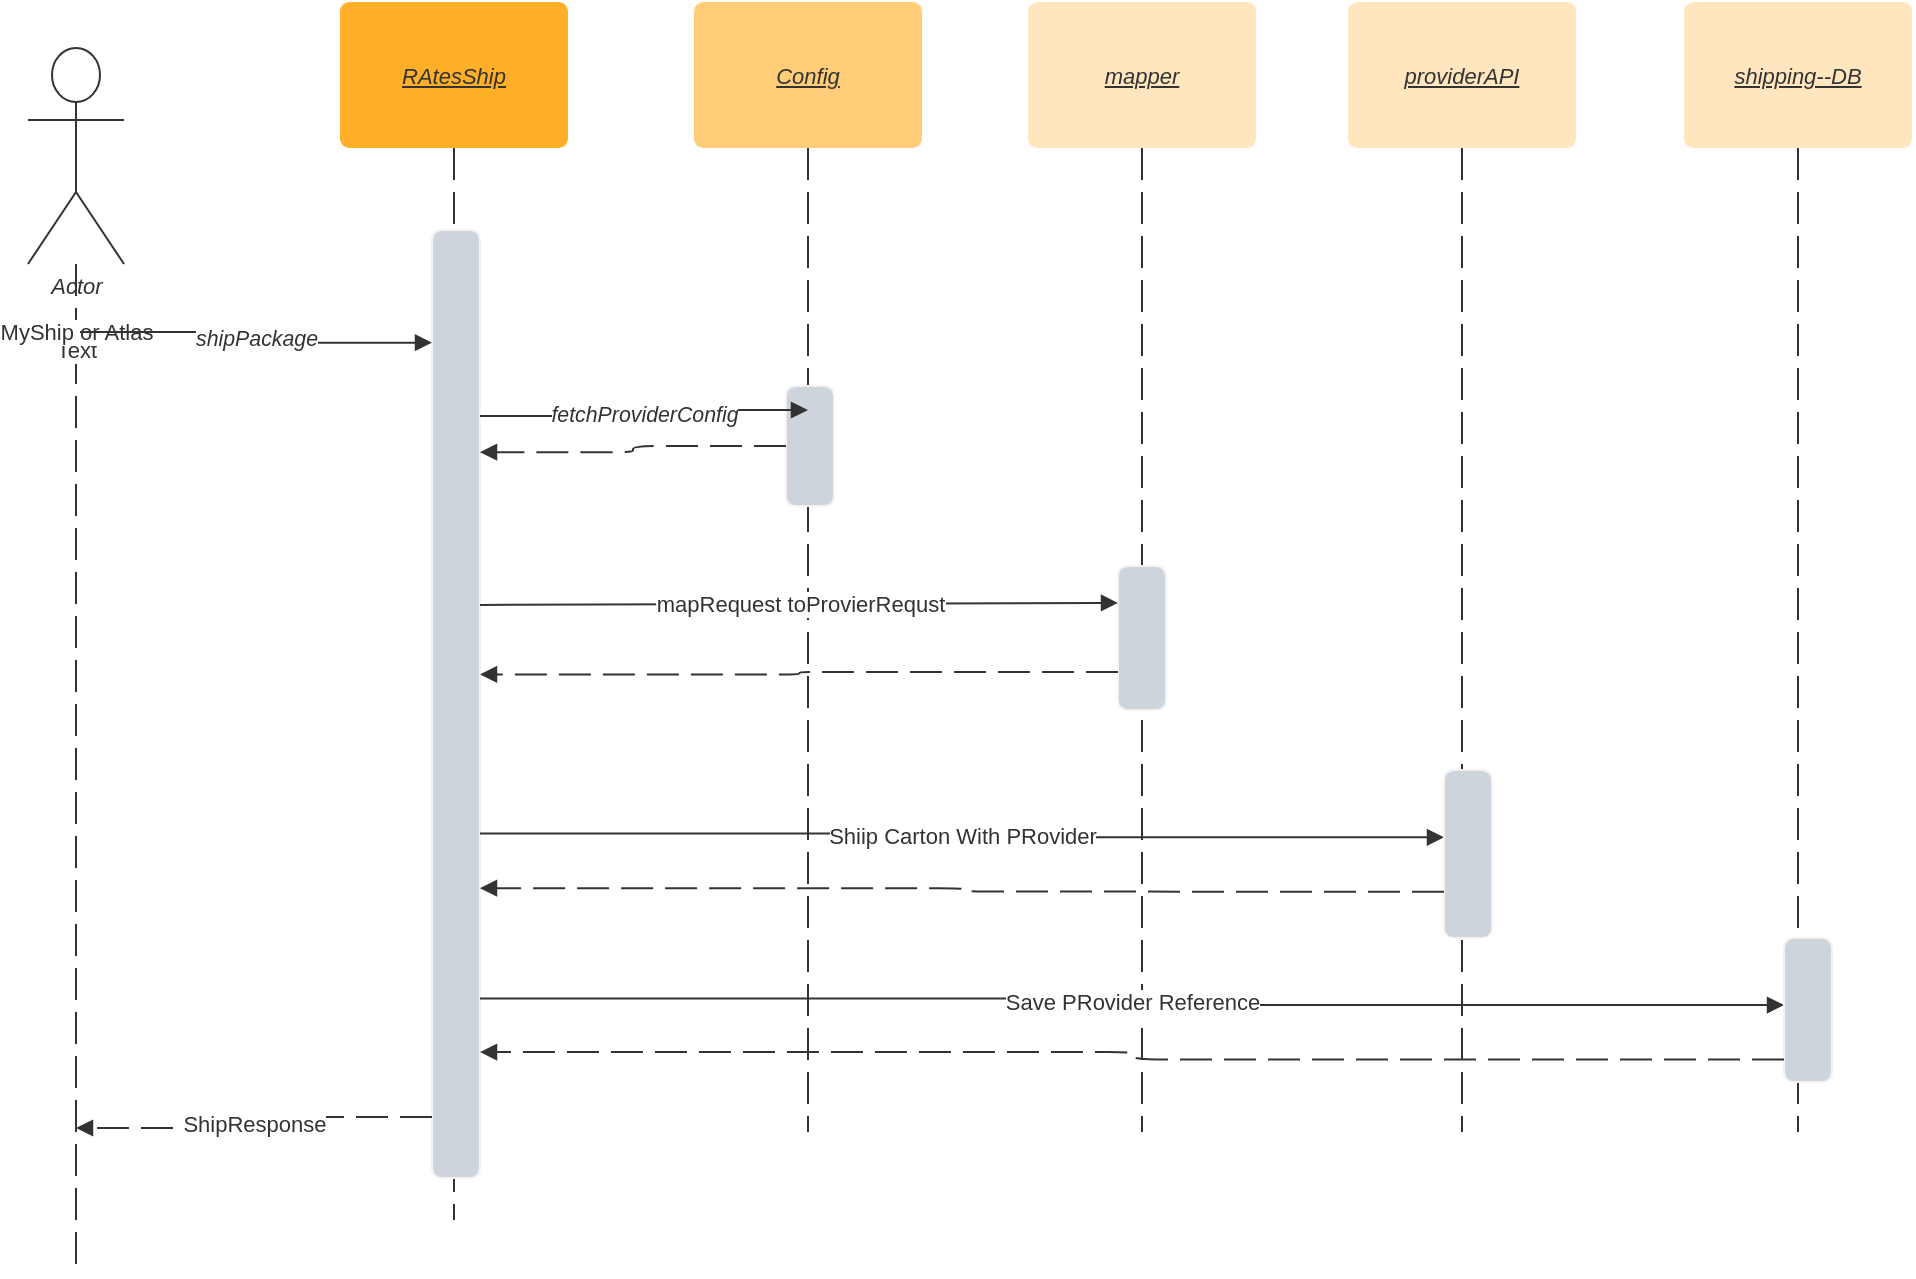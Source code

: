 <mxfile version="13.2.6" type="github">
  <diagram id="_Mz3SnQgXu14oQmue48i" name="Page-1">
    <mxGraphModel dx="905" dy="575" grid="1" gridSize="10" guides="1" tooltips="1" connect="1" arrows="1" fold="1" page="1" pageScale="1" pageWidth="850" pageHeight="1100" math="0" shadow="0">
      <root>
        <mxCell id="0" />
        <mxCell id="1" parent="0" />
        <UserObject label="" lucidchartObjectId="Yu5M4GIAFP0a" id="sXOGlu0_dmIV4x35FgpF-1">
          <mxCell style="html=1;jettySize=18;fontSize=11;strokeColor=#333333;strokeOpacity=100;dashed=1;dashPattern=16 6;rounded=0;startArrow=none;;endArrow=none;;exitX=0.5;exitY=1;exitPerimeter=1;" parent="1" source="sXOGlu0_dmIV4x35FgpF-9" edge="1">
            <mxGeometry width="100" height="100" relative="1" as="geometry">
              <Array as="points" />
              <mxPoint x="261" y="741" as="targetPoint" />
            </mxGeometry>
          </mxCell>
        </UserObject>
        <UserObject label="" lucidchartObjectId="Yu5MhR-oMSno" id="sXOGlu0_dmIV4x35FgpF-2">
          <mxCell style="html=1;whiteSpace=wrap;;fontSize=11;spacing=0;strokeColor=#f2f2f2;strokeOpacity=100;fillOpacity=100;rounded=1;absoluteArcSize=1;arcSize=9.6;fillColor=#ced4db;" parent="1" vertex="1">
            <mxGeometry x="250" y="246" width="24" height="474" as="geometry" />
          </mxCell>
        </UserObject>
        <UserObject label="" lucidchartObjectId="Yu5MXQ6BOCr2" id="sXOGlu0_dmIV4x35FgpF-3">
          <mxCell style="html=1;jettySize=18;fontSize=11;strokeColor=#333333;strokeOpacity=100;dashed=1;dashPattern=16 6;rounded=1;arcSize=24;edgeStyle=elbowEdgeStyle;startArrow=none;;endArrow=none;;exitX=0.5;exitY=1;exitPerimeter=1;" parent="1" source="sXOGlu0_dmIV4x35FgpF-10" edge="1">
            <mxGeometry width="100" height="100" relative="1" as="geometry">
              <Array as="points" />
              <mxPoint x="438" y="697" as="targetPoint" />
            </mxGeometry>
          </mxCell>
        </UserObject>
        <UserObject label="" lucidchartObjectId="Yu5MsRc69goB" id="sXOGlu0_dmIV4x35FgpF-4">
          <mxCell style="html=1;whiteSpace=wrap;;fontSize=11;spacing=0;strokeColor=#f2f2f2;strokeOpacity=100;fillOpacity=100;rounded=1;absoluteArcSize=1;arcSize=9.6;fillColor=#ced4db;" parent="1" vertex="1">
            <mxGeometry x="427" y="324" width="24" height="60" as="geometry" />
          </mxCell>
        </UserObject>
        <UserObject label="" lucidchartObjectId="Yu5M5Qxgzhy9" id="sXOGlu0_dmIV4x35FgpF-5">
          <mxCell style="html=1;jettySize=18;fontSize=11;strokeColor=#333333;strokeOpacity=100;dashed=1;dashPattern=16 6;rounded=1;arcSize=24;edgeStyle=elbowEdgeStyle;startArrow=none;;endArrow=none;;exitX=0.5;exitY=1;exitPerimeter=1;" parent="1" source="sXOGlu0_dmIV4x35FgpF-11" edge="1">
            <mxGeometry width="100" height="100" relative="1" as="geometry">
              <Array as="points" />
              <mxPoint x="605" y="697" as="targetPoint" />
            </mxGeometry>
          </mxCell>
        </UserObject>
        <UserObject label="" lucidchartObjectId="Yu5MydJHa4al" id="sXOGlu0_dmIV4x35FgpF-6">
          <mxCell style="html=1;whiteSpace=wrap;;fontSize=11;spacing=0;strokeColor=#f2f2f2;strokeOpacity=100;fillOpacity=100;rounded=1;absoluteArcSize=1;arcSize=9.6;fillColor=#ced4db;" parent="1" vertex="1">
            <mxGeometry x="593" y="414" width="24" height="72" as="geometry" />
          </mxCell>
        </UserObject>
        <UserObject label="" lucidchartObjectId="Yu5MB3FtIlV_" id="sXOGlu0_dmIV4x35FgpF-7">
          <mxCell style="html=1;jettySize=18;fontSize=11;strokeColor=#333333;strokeOpacity=100;rounded=0;startArrow=none;;endArrow=block;endFill=1;;exitX=1.012;exitY=0.393;exitPerimeter=1;entryX=-0.013;entryY=0.25;entryPerimeter=1;" parent="1" source="sXOGlu0_dmIV4x35FgpF-2" target="sXOGlu0_dmIV4x35FgpF-6" edge="1">
            <mxGeometry width="100" height="100" relative="1" as="geometry">
              <Array as="points" />
            </mxGeometry>
          </mxCell>
        </UserObject>
        <mxCell id="sXOGlu0_dmIV4x35FgpF-8" value="mapRequest toProvierRequst" style="text;html=1;resizable=0;labelBackgroundColor=#ffffff;align=center;verticalAlign=middle;fontColor=#333333;;fontSize=11;" parent="sXOGlu0_dmIV4x35FgpF-7" vertex="1">
          <mxGeometry relative="1" as="geometry" />
        </mxCell>
        <mxCell id="sXOGlu0_dmIV4x35FgpF-9" value="RAtesShip" style="html=1;whiteSpace=wrap;fontSize=11;fontColor=#333333;fontStyle=6;align=center;spacing=0;strokeOpacity=0;fillOpacity=100;rounded=1;absoluteArcSize=1;arcSize=9.6;fillColor=#ffaf28;" parent="1" vertex="1">
          <mxGeometry x="204" y="132" width="114" height="73" as="geometry" />
        </mxCell>
        <mxCell id="sXOGlu0_dmIV4x35FgpF-10" value="Config " style="html=1;whiteSpace=wrap;fontSize=11;fontColor=#333333;fontStyle=6;align=center;spacing=0;strokeOpacity=0;fillOpacity=100;rounded=1;absoluteArcSize=1;arcSize=9.6;fillColor=#ffcc78;" parent="1" vertex="1">
          <mxGeometry x="381" y="132" width="114" height="73" as="geometry" />
        </mxCell>
        <mxCell id="sXOGlu0_dmIV4x35FgpF-11" value="mapper" style="html=1;whiteSpace=wrap;fontSize=11;fontColor=#333333;fontStyle=6;align=center;spacing=0;strokeOpacity=0;fillOpacity=100;rounded=1;absoluteArcSize=1;arcSize=9.6;fillColor=#ffe6be;" parent="1" vertex="1">
          <mxGeometry x="548" y="132" width="114" height="73" as="geometry" />
        </mxCell>
        <UserObject label="Actor" lucidchartObjectId="Yu5MdgyV5tNR" id="sXOGlu0_dmIV4x35FgpF-12">
          <mxCell style="html=1;whiteSpace=wrap;shape=umlActor;labelPosition=center;verticalLabelPosition=bottom;verticalAlign=top;whiteSpace=nowrap;fontSize=11;fontColor=#333333;fontStyle=2;align=center;spacing=0;strokeColor=#333333;strokeOpacity=100;fillOpacity=100;rounded=1;absoluteArcSize=1;arcSize=9.6;fillColor=#ffffff;" parent="1" vertex="1">
            <mxGeometry x="48" y="155" width="48" height="108" as="geometry" />
          </mxCell>
        </UserObject>
        <UserObject label="" lucidchartObjectId="Yu5Migy3NWk_" id="sXOGlu0_dmIV4x35FgpF-13">
          <mxCell style="html=1;jettySize=18;fontSize=11;strokeColor=#333333;strokeOpacity=100;dashed=1;dashPattern=16 6;rounded=1;arcSize=10;edgeStyle=elbowEdgeStyle;startArrow=none;;endArrow=none;;exitX=0.5;exitY=0.532;exitPerimeter=1;" parent="1" source="sXOGlu0_dmIV4x35FgpF-12" edge="1">
            <mxGeometry width="100" height="100" relative="1" as="geometry">
              <Array as="points" />
              <mxPoint x="72" y="768" as="targetPoint" />
            </mxGeometry>
          </mxCell>
        </UserObject>
        <mxCell id="sXOGlu0_dmIV4x35FgpF-14" value="Text" style="text;html=1;resizable=0;labelBackgroundColor=#ffffff;align=center;verticalAlign=middle;fontColor=#333333;;fontSize=11;" parent="sXOGlu0_dmIV4x35FgpF-13" vertex="1">
          <mxGeometry x="-0.83" relative="1" as="geometry" />
        </mxCell>
        <mxCell id="sXOGlu0_dmIV4x35FgpF-15" value="MyShip or Atlas" style="text;html=1;resizable=0;labelBackgroundColor=#ffffff;align=center;verticalAlign=middle;fontColor=#333333;;fontSize=11;" parent="sXOGlu0_dmIV4x35FgpF-13" vertex="1">
          <mxGeometry x="-0.867" relative="1" as="geometry" />
        </mxCell>
        <UserObject label="" lucidchartObjectId="Yu5M0A2JVvTe" id="sXOGlu0_dmIV4x35FgpF-16">
          <mxCell style="html=1;jettySize=18;fontSize=11;strokeColor=#333333;strokeOpacity=100;rounded=1;arcSize=10;edgeStyle=elbowEdgeStyle;startArrow=none;;endArrow=block;endFill=1;;entryX=-0.013;entryY=0.109;entryPerimeter=1;" parent="1" target="sXOGlu0_dmIV4x35FgpF-2" edge="1">
            <mxGeometry width="100" height="100" relative="1" as="geometry">
              <Array as="points" />
              <mxPoint x="74" y="297" as="sourcePoint" />
            </mxGeometry>
          </mxCell>
        </UserObject>
        <mxCell id="sXOGlu0_dmIV4x35FgpF-17" value="shipPackage" style="text;html=1;resizable=0;labelBackgroundColor=#ffffff;align=center;verticalAlign=middle;fontStyle=2;fontColor=#333333;;fontSize=10.667;" parent="sXOGlu0_dmIV4x35FgpF-16" vertex="1">
          <mxGeometry relative="1" as="geometry" />
        </mxCell>
        <UserObject label="" lucidchartObjectId="Yu5Mzc~oVNZ4" id="sXOGlu0_dmIV4x35FgpF-18">
          <mxCell style="html=1;jettySize=18;fontSize=11;strokeColor=#333333;strokeOpacity=100;dashed=1;dashPattern=16 6;rounded=1;arcSize=10;edgeStyle=orthogonalEdgeStyle;startArrow=none;;endArrow=block;endFill=1;;exitX=-0.013;exitY=0.742;exitPerimeter=1;entryX=1.012;entryY=0.468;entryPerimeter=1;" parent="1" source="sXOGlu0_dmIV4x35FgpF-6" target="sXOGlu0_dmIV4x35FgpF-2" edge="1">
            <mxGeometry width="100" height="100" relative="1" as="geometry">
              <Array as="points" />
            </mxGeometry>
          </mxCell>
        </UserObject>
        <UserObject label="" lucidchartObjectId="Yu5M8hheeUyh" id="sXOGlu0_dmIV4x35FgpF-19">
          <mxCell style="html=1;jettySize=18;fontSize=11;strokeColor=#333333;strokeOpacity=100;rounded=1;arcSize=10;edgeStyle=elbowEdgeStyle;startArrow=none;;endArrow=block;endFill=1;;exitX=1.012;exitY=0.189;exitPerimeter=1;" parent="1" source="sXOGlu0_dmIV4x35FgpF-2" edge="1">
            <mxGeometry width="100" height="100" relative="1" as="geometry">
              <Array as="points" />
              <mxPoint x="438" y="336" as="targetPoint" />
            </mxGeometry>
          </mxCell>
        </UserObject>
        <mxCell id="sXOGlu0_dmIV4x35FgpF-20" value="fetchProviderConfig" style="text;html=1;resizable=0;labelBackgroundColor=#ffffff;align=center;verticalAlign=middle;fontStyle=2;fontColor=#333333;;fontSize=10.667;" parent="sXOGlu0_dmIV4x35FgpF-19" vertex="1">
          <mxGeometry relative="1" as="geometry" />
        </mxCell>
        <UserObject label="" lucidchartObjectId="3Hx8h79YTMxV" id="sXOGlu0_dmIV4x35FgpF-21">
          <mxCell style="html=1;jettySize=18;fontSize=11;strokeColor=#333333;strokeOpacity=100;dashed=1;dashPattern=16 6;rounded=1;arcSize=24;edgeStyle=elbowEdgeStyle;startArrow=none;;endArrow=none;;exitX=0.5;exitY=1;exitPerimeter=1;" parent="1" source="sXOGlu0_dmIV4x35FgpF-22" edge="1">
            <mxGeometry width="100" height="100" relative="1" as="geometry">
              <Array as="points" />
              <mxPoint x="765" y="697" as="targetPoint" />
            </mxGeometry>
          </mxCell>
        </UserObject>
        <mxCell id="sXOGlu0_dmIV4x35FgpF-22" value="providerAPI" style="html=1;whiteSpace=wrap;fontSize=11;fontColor=#333333;fontStyle=6;align=center;spacing=0;strokeOpacity=0;fillOpacity=100;rounded=1;absoluteArcSize=1;arcSize=9.6;fillColor=#ffe6be;" parent="1" vertex="1">
          <mxGeometry x="708" y="132" width="114" height="73" as="geometry" />
        </mxCell>
        <UserObject label="" lucidchartObjectId="1Lx8Dg0piY2j" id="sXOGlu0_dmIV4x35FgpF-23">
          <mxCell style="html=1;jettySize=18;fontSize=11;strokeColor=#333333;strokeOpacity=100;dashed=1;dashPattern=16 6;rounded=1;arcSize=24;edgeStyle=orthogonalEdgeStyle;startArrow=none;;endArrow=block;endFill=1;;exitX=-0.013;exitY=0.5;exitPerimeter=1;entryX=1.012;entryY=0.228;entryPerimeter=1;" parent="1" source="sXOGlu0_dmIV4x35FgpF-4" target="sXOGlu0_dmIV4x35FgpF-2" edge="1">
            <mxGeometry width="100" height="100" relative="1" as="geometry">
              <Array as="points" />
            </mxGeometry>
          </mxCell>
        </UserObject>
        <UserObject label="" lucidchartObjectId="NNx8KcqR03Ii" id="sXOGlu0_dmIV4x35FgpF-24">
          <mxCell style="html=1;jettySize=18;fontSize=11;strokeColor=#333333;strokeOpacity=100;dashed=1;dashPattern=16 6;rounded=1;arcSize=24;edgeStyle=elbowEdgeStyle;startArrow=none;;endArrow=none;;exitX=0.5;exitY=1;exitPerimeter=1;" parent="1" source="sXOGlu0_dmIV4x35FgpF-25" edge="1">
            <mxGeometry width="100" height="100" relative="1" as="geometry">
              <Array as="points" />
              <mxPoint x="933" y="697" as="targetPoint" />
            </mxGeometry>
          </mxCell>
        </UserObject>
        <mxCell id="sXOGlu0_dmIV4x35FgpF-25" value="shipping--DB" style="html=1;whiteSpace=wrap;fontSize=11;fontColor=#333333;fontStyle=6;align=center;spacing=0;strokeOpacity=0;fillOpacity=100;rounded=1;absoluteArcSize=1;arcSize=9.6;fillColor=#ffe6be;" parent="1" vertex="1">
          <mxGeometry x="876" y="132" width="114" height="73" as="geometry" />
        </mxCell>
        <UserObject label="" lucidchartObjectId="~Nx8sQuPPGFD" id="sXOGlu0_dmIV4x35FgpF-26">
          <mxCell style="html=1;jettySize=18;fontSize=11;strokeColor=#333333;strokeOpacity=100;rounded=1;arcSize=24;edgeStyle=orthogonalEdgeStyle;startArrow=none;;endArrow=block;endFill=1;;exitX=1.012;exitY=0.64;exitPerimeter=1;entryX=-0.013;entryY=0.398;entryPerimeter=1;" parent="1" source="sXOGlu0_dmIV4x35FgpF-2" target="sXOGlu0_dmIV4x35FgpF-28" edge="1">
            <mxGeometry width="100" height="100" relative="1" as="geometry">
              <Array as="points" />
            </mxGeometry>
          </mxCell>
        </UserObject>
        <mxCell id="sXOGlu0_dmIV4x35FgpF-27" value="Shiip Carton With PRovider" style="text;html=1;resizable=0;labelBackgroundColor=#ffffff;align=center;verticalAlign=middle;fontColor=#333333;;fontSize=11;" parent="sXOGlu0_dmIV4x35FgpF-26" vertex="1">
          <mxGeometry relative="1" as="geometry" />
        </mxCell>
        <UserObject label="" lucidchartObjectId="gOx8EXGsdsUX" id="sXOGlu0_dmIV4x35FgpF-28">
          <mxCell style="html=1;whiteSpace=wrap;;fontSize=11;spacing=0;strokeColor=#f2f2f2;strokeOpacity=100;fillOpacity=100;rounded=1;absoluteArcSize=1;arcSize=9.6;fillColor=#ced4db;" parent="1" vertex="1">
            <mxGeometry x="756" y="516" width="24" height="84" as="geometry" />
          </mxCell>
        </UserObject>
        <UserObject label="" lucidchartObjectId="AOx8GpTdA~nb" id="sXOGlu0_dmIV4x35FgpF-29">
          <mxCell style="html=1;jettySize=18;fontSize=11;strokeColor=#333333;strokeOpacity=100;dashed=1;dashPattern=16 6;rounded=1;arcSize=24;edgeStyle=orthogonalEdgeStyle;startArrow=none;;endArrow=block;endFill=1;;exitX=-0.013;exitY=0.73;exitPerimeter=1;entryX=1.012;entryY=0.699;entryPerimeter=1;" parent="1" source="sXOGlu0_dmIV4x35FgpF-28" target="sXOGlu0_dmIV4x35FgpF-2" edge="1">
            <mxGeometry width="100" height="100" relative="1" as="geometry">
              <Array as="points" />
            </mxGeometry>
          </mxCell>
        </UserObject>
        <UserObject label="" lucidchartObjectId="hPx8eZjXOowJ" id="sXOGlu0_dmIV4x35FgpF-30">
          <mxCell style="html=1;jettySize=18;fontSize=11;strokeColor=#333333;strokeOpacity=100;rounded=1;arcSize=24;edgeStyle=orthogonalEdgeStyle;startArrow=none;;endArrow=block;endFill=1;;exitX=1.012;exitY=0.818;exitPerimeter=1;entryX=-0.013;entryY=0.465;entryPerimeter=1;" parent="1" source="sXOGlu0_dmIV4x35FgpF-2" target="sXOGlu0_dmIV4x35FgpF-32" edge="1">
            <mxGeometry width="100" height="100" relative="1" as="geometry">
              <Array as="points" />
            </mxGeometry>
          </mxCell>
        </UserObject>
        <mxCell id="sXOGlu0_dmIV4x35FgpF-31" value="Save PRovider Reference" style="text;html=1;resizable=0;labelBackgroundColor=#ffffff;align=center;verticalAlign=middle;fontColor=#333333;;fontSize=11;" parent="sXOGlu0_dmIV4x35FgpF-30" vertex="1">
          <mxGeometry relative="1" as="geometry" />
        </mxCell>
        <UserObject label="" lucidchartObjectId="hPx8YJbq-lKu" id="sXOGlu0_dmIV4x35FgpF-32">
          <mxCell style="html=1;whiteSpace=wrap;;fontSize=11;spacing=0;strokeColor=#f2f2f2;strokeOpacity=100;fillOpacity=100;rounded=1;absoluteArcSize=1;arcSize=9.6;fillColor=#ced4db;" parent="1" vertex="1">
            <mxGeometry x="926" y="600" width="24" height="72" as="geometry" />
          </mxCell>
        </UserObject>
        <UserObject label="" lucidchartObjectId="hPx8ilGUa5tW" id="sXOGlu0_dmIV4x35FgpF-33">
          <mxCell style="html=1;jettySize=18;fontSize=11;strokeColor=#333333;strokeOpacity=100;dashed=1;dashPattern=16 6;rounded=1;arcSize=24;edgeStyle=orthogonalEdgeStyle;startArrow=none;;endArrow=block;endFill=1;;exitX=-0.013;exitY=0.852;exitPerimeter=1;entryX=1.012;entryY=0.876;entryPerimeter=1;" parent="1" source="sXOGlu0_dmIV4x35FgpF-32" target="sXOGlu0_dmIV4x35FgpF-2" edge="1">
            <mxGeometry width="100" height="100" relative="1" as="geometry">
              <Array as="points" />
            </mxGeometry>
          </mxCell>
        </UserObject>
        <UserObject label="" lucidchartObjectId="3Qx8AOut9_Rq" id="sXOGlu0_dmIV4x35FgpF-34">
          <mxCell style="html=1;jettySize=18;fontSize=11;strokeColor=#333333;strokeOpacity=100;dashed=1;dashPattern=16 6;rounded=1;arcSize=24;edgeStyle=elbowEdgeStyle;startArrow=none;;endArrow=block;endFill=1;;exitX=-0.012;exitY=0.946;exitPerimeter=1;" parent="1" source="sXOGlu0_dmIV4x35FgpF-2" edge="1">
            <mxGeometry width="100" height="100" relative="1" as="geometry">
              <Array as="points" />
              <mxPoint x="72" y="695" as="targetPoint" />
            </mxGeometry>
          </mxCell>
        </UserObject>
        <mxCell id="sXOGlu0_dmIV4x35FgpF-35" value="ShipResponse" style="text;html=1;resizable=0;labelBackgroundColor=#ffffff;align=center;verticalAlign=middle;fontColor=#333333;;fontSize=11;" parent="sXOGlu0_dmIV4x35FgpF-34" vertex="1">
          <mxGeometry relative="1" as="geometry" />
        </mxCell>
      </root>
    </mxGraphModel>
  </diagram>
</mxfile>
